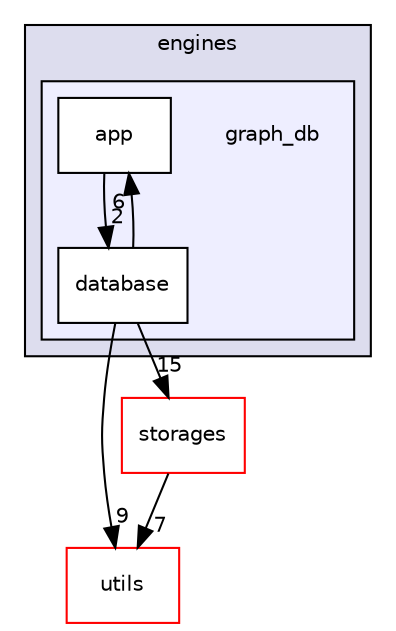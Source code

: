 digraph "/home/runner/work/GraphScope/GraphScope/flex/engines/graph_db" {
  compound=true
  node [ fontsize="10", fontname="Helvetica"];
  edge [ labelfontsize="10", labelfontname="Helvetica"];
  subgraph clusterdir_74c203ea010b566e2aa7523d4d870365 {
    graph [ bgcolor="#ddddee", pencolor="black", label="engines" fontname="Helvetica", fontsize="10", URL="dir_74c203ea010b566e2aa7523d4d870365.html"]
  subgraph clusterdir_36ec3549fd5133a6f61eb5067c6256de {
    graph [ bgcolor="#eeeeff", pencolor="black", label="" URL="dir_36ec3549fd5133a6f61eb5067c6256de.html"];
    dir_36ec3549fd5133a6f61eb5067c6256de [shape=plaintext label="graph_db"];
    dir_d6f73bcc22dbded39dcd0a634c0788cb [shape=box label="app" color="black" fillcolor="white" style="filled" URL="dir_d6f73bcc22dbded39dcd0a634c0788cb.html"];
    dir_b22b7d531418ac8eb6812a94ced2c381 [shape=box label="database" color="black" fillcolor="white" style="filled" URL="dir_b22b7d531418ac8eb6812a94ced2c381.html"];
  }
  }
  dir_a95fcce11a0807c0de49b10c3984b702 [shape=box label="utils" fillcolor="white" style="filled" color="red" URL="dir_a95fcce11a0807c0de49b10c3984b702.html"];
  dir_0bdd5b7109e05b9939ed9c1c6f217959 [shape=box label="storages" fillcolor="white" style="filled" color="red" URL="dir_0bdd5b7109e05b9939ed9c1c6f217959.html"];
  dir_b22b7d531418ac8eb6812a94ced2c381->dir_a95fcce11a0807c0de49b10c3984b702 [headlabel="9", labeldistance=1.5 headhref="dir_000004_000007.html"];
  dir_b22b7d531418ac8eb6812a94ced2c381->dir_0bdd5b7109e05b9939ed9c1c6f217959 [headlabel="15", labeldistance=1.5 headhref="dir_000004_000005.html"];
  dir_b22b7d531418ac8eb6812a94ced2c381->dir_d6f73bcc22dbded39dcd0a634c0788cb [headlabel="6", labeldistance=1.5 headhref="dir_000004_000003.html"];
  dir_0bdd5b7109e05b9939ed9c1c6f217959->dir_a95fcce11a0807c0de49b10c3984b702 [headlabel="7", labeldistance=1.5 headhref="dir_000005_000007.html"];
  dir_d6f73bcc22dbded39dcd0a634c0788cb->dir_b22b7d531418ac8eb6812a94ced2c381 [headlabel="2", labeldistance=1.5 headhref="dir_000003_000004.html"];
}
